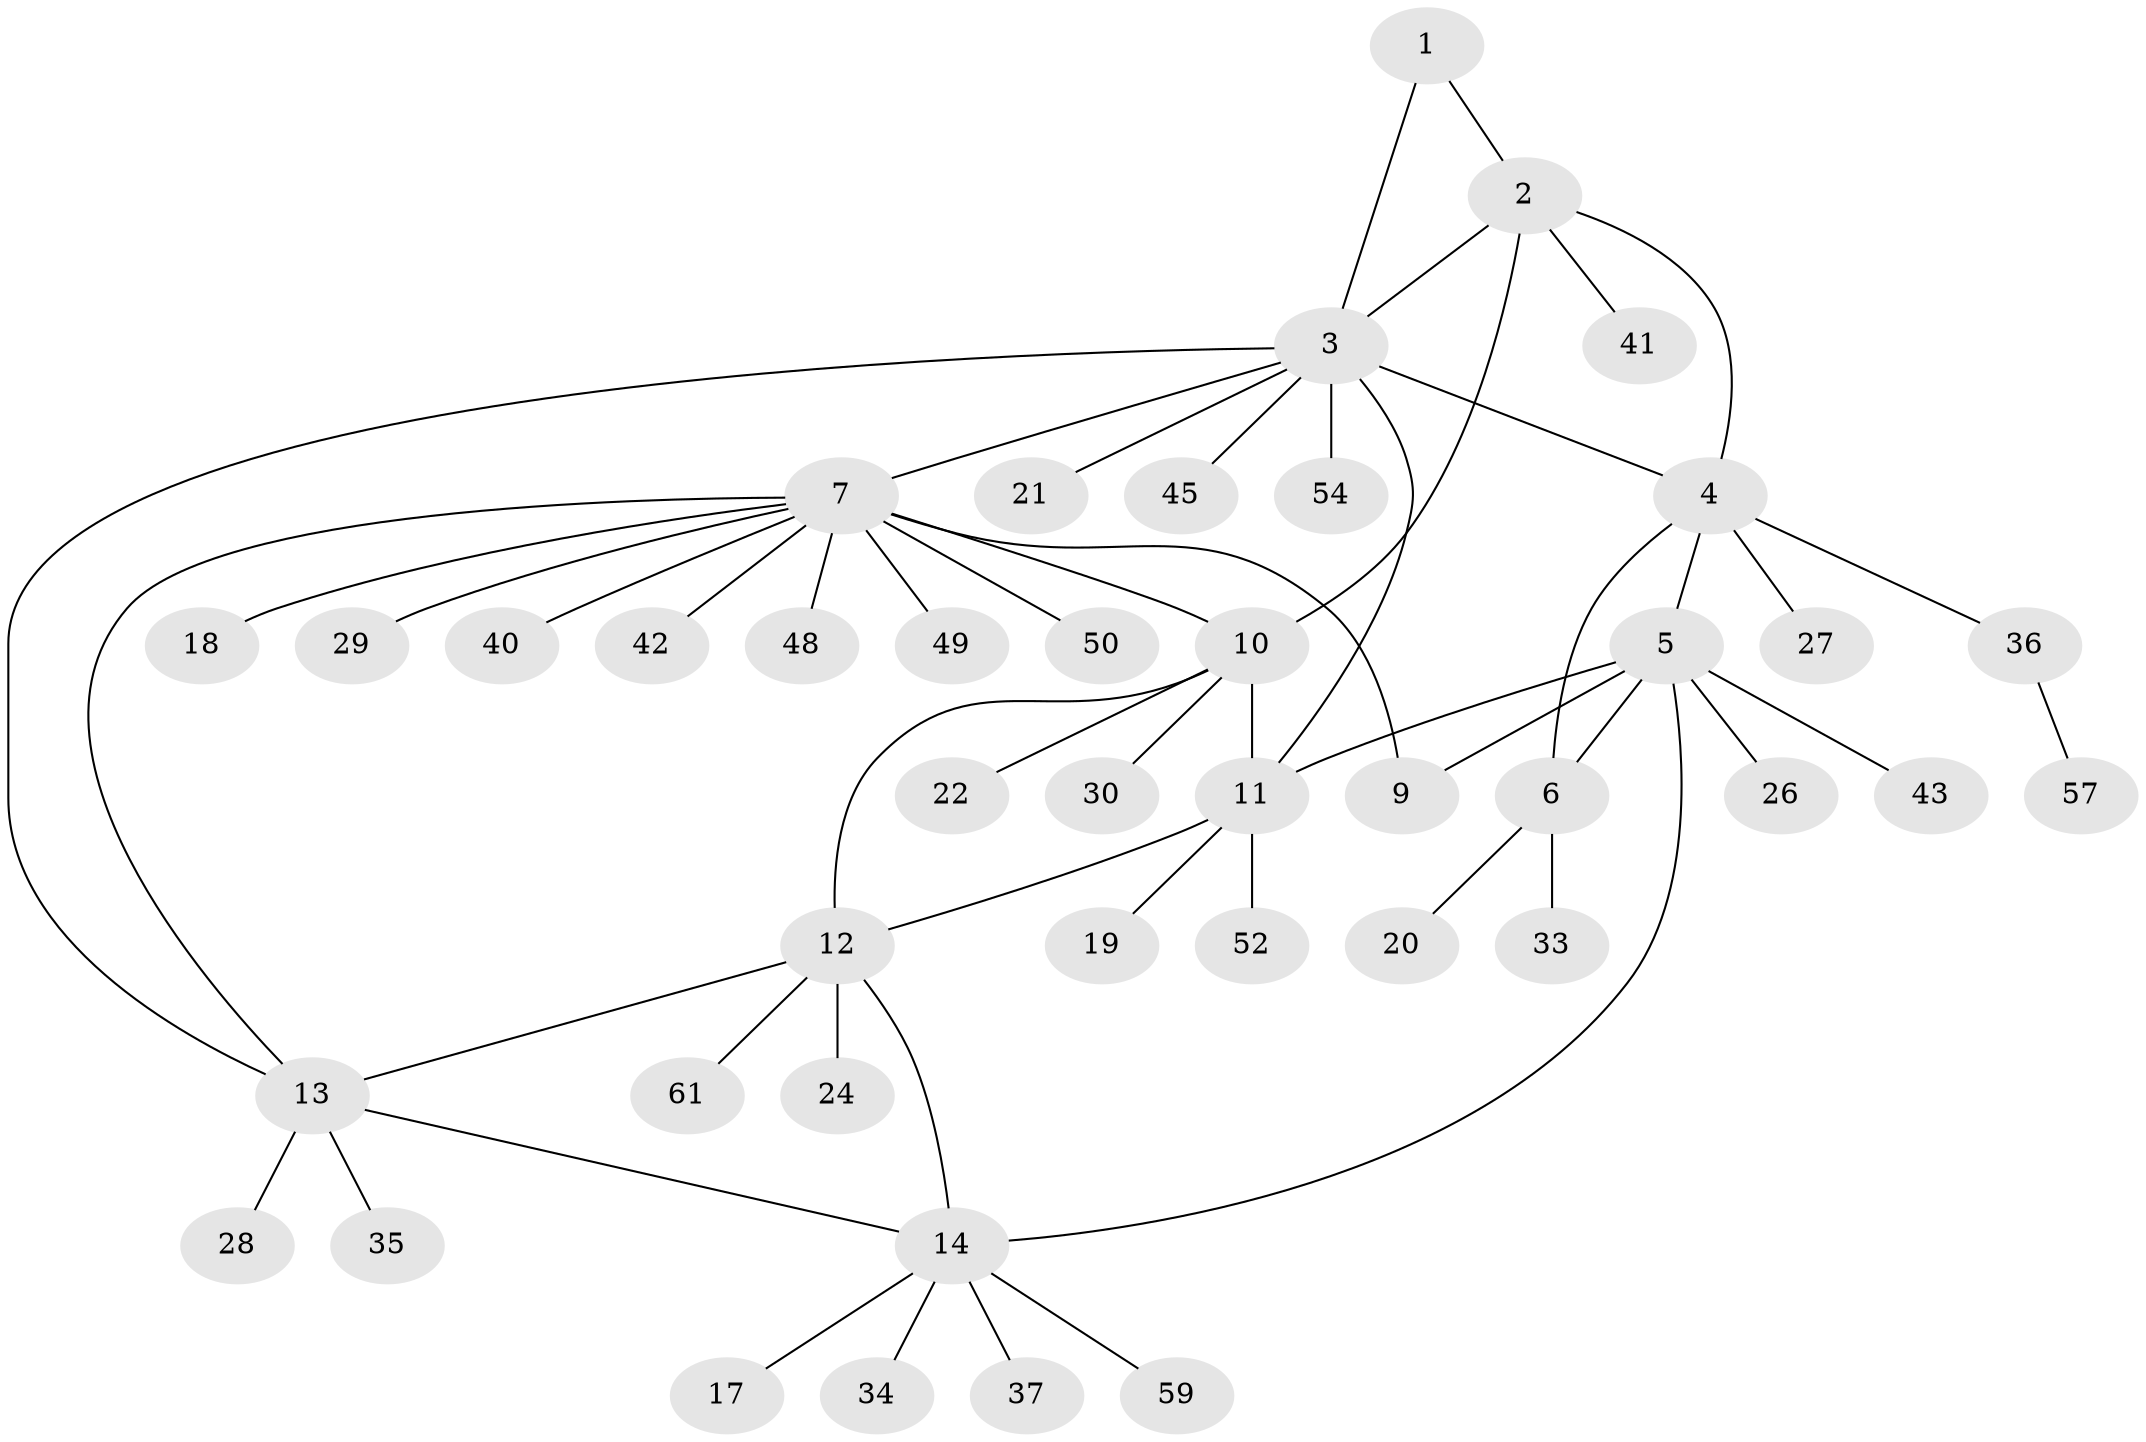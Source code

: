 // original degree distribution, {2: 0.20967741935483872, 6: 0.04838709677419355, 10: 0.016129032258064516, 5: 0.04838709677419355, 7: 0.08064516129032258, 4: 0.016129032258064516, 3: 0.03225806451612903, 1: 0.5483870967741935}
// Generated by graph-tools (version 1.1) at 2025/42/03/06/25 10:42:11]
// undirected, 43 vertices, 54 edges
graph export_dot {
graph [start="1"]
  node [color=gray90,style=filled];
  1;
  2 [super="+60"];
  3 [super="+62"];
  4 [super="+25"];
  5 [super="+16"];
  6 [super="+46"];
  7 [super="+8"];
  9 [super="+32"];
  10 [super="+51"];
  11 [super="+31"];
  12 [super="+15"];
  13 [super="+44"];
  14 [super="+23"];
  17;
  18 [super="+58"];
  19;
  20 [super="+53"];
  21;
  22 [super="+38"];
  24 [super="+55"];
  26;
  27;
  28;
  29 [super="+39"];
  30;
  33;
  34;
  35 [super="+47"];
  36;
  37;
  40;
  41;
  42;
  43;
  45;
  48;
  49;
  50 [super="+56"];
  52;
  54;
  57;
  59;
  61;
  1 -- 2;
  1 -- 3;
  2 -- 3;
  2 -- 4;
  2 -- 41;
  2 -- 10;
  3 -- 11;
  3 -- 13;
  3 -- 21;
  3 -- 45;
  3 -- 54;
  3 -- 4;
  3 -- 7;
  4 -- 5;
  4 -- 6;
  4 -- 27;
  4 -- 36;
  5 -- 6;
  5 -- 9;
  5 -- 11;
  5 -- 14;
  5 -- 26;
  5 -- 43;
  6 -- 20;
  6 -- 33;
  7 -- 9 [weight=2];
  7 -- 10;
  7 -- 18;
  7 -- 29;
  7 -- 42;
  7 -- 49;
  7 -- 48;
  7 -- 50;
  7 -- 40;
  7 -- 13;
  10 -- 11;
  10 -- 12;
  10 -- 22;
  10 -- 30;
  11 -- 12;
  11 -- 19;
  11 -- 52;
  12 -- 24;
  12 -- 61;
  12 -- 13;
  12 -- 14;
  13 -- 14;
  13 -- 28;
  13 -- 35;
  14 -- 17;
  14 -- 34;
  14 -- 59;
  14 -- 37;
  36 -- 57;
}
